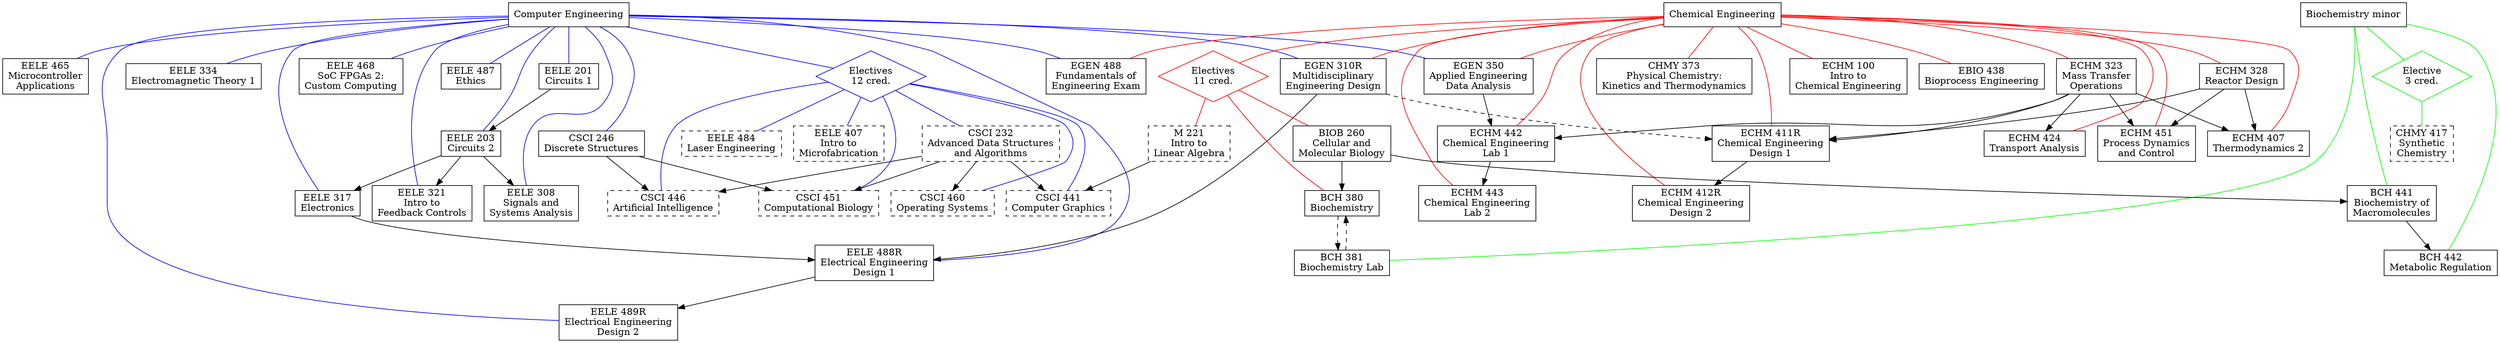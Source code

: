 digraph future {

    {node [shape=box];
    {rank=same;
        "Computer Engineering" ->
        "Chemical Engineering" ->
        "Biochemistry minor"
	[arrowhead=none,color=invis];
	}
    }

    {node [shape=box];

        "ECHM 100"  [label="\N\nIntro to\nChemical Engineering"];
        "EGEN 350"  [label="\N\nApplied Engineering\nData Analysis"];
        "EBIO 438"  [label="\N\nBioprocess Engineering"];
        "EGEN 310R" [label="\N\nMultidisciplinary\nEngineering Design"];
        "ECHM 323"  [label="\N\nMass Transfer\nOperations"];
        "ECHM 328"  [label="\N\nReactor Design"];
        "ECHM 411R" [label="\N\nChemical Engineering\nDesign 1"];
        "ECHM 442"  [label="\N\nChemical Engineering\nLab 1"];
        "ECHM 407"  [label="\N\nThermodynamics 2"];
        "ECHM 424"  [label="\N\nTransport Analysis"];
        "ECHM 412R" [label="\N\nChemical Engineering\nDesign 2"];
        "ECHM 451"  [label="\N\nProcess Dynamics\nand Control"];
        "CHMY 373"  [label="\N\nPhysical Chemistry:\nKinetics and Thermodynamics"];
        "EGEN 488"  [label="\N\nFundamentals of\nEngineering Exam"];
        "ECHM 443"  [label="\N\nChemical Engineering\nLab 2"];
        CHELECTIVES [label="Electives\n11 cred.",shape=diamond,color=red]

        "EELE 201"  [label="\N\nCircuits 1"];
        "EELE 203"  [label="\N\nCircuits 2"];
        "EELE 308"  [label="\N\nSignals and\nSystems Analysis"];
        "EELE 317"  [label="\N\nElectronics"];
        "CSCI 246"  [label="\N\nDiscrete Structures"];
        "EELE 465"  [label="\N\nMicrocontroller\nApplications"];
        "EELE 321"  [label="\N\nIntro to\nFeedback Controls"];
        "EELE 334"  [label="\N\nElectromagnetic Theory 1"];
        "EELE 488R" [label="\N\nElectrical Engineering\nDesign 1"];
        "EELE 468"  [label="\N\nSoC FPGAs 2:\nCustom Computing"];
        "EELE 489R" [label="\N\nElectrical Engineering\nDesign 2"];
        "EELE 487"  [label="\N\nEthics"];
        COELECTIVES [label="Electives\n12 cred.",shape=diamond,color=blue]

        "BCH 441"   [label="\N\nBiochemistry of\nMacromolecules"];
        "BCH 442"   [label="\N\nMetabolic Regulation"];
        "BCH 380"   [label="\N\nBiochemistry"];
        "BCH 381"   [label="\N\nBiochemistry Lab"];
        BCELECTIVES [label="Elective\n3 cred.",shape=diamond,color=green]

        "CHMY 417"  [label="\N\nSynthetic\nChemistry",style=dashed];
        "CSCI 460"  [label="\N\nOperating Systems",style=dashed];
        "CSCI 441"  [label="\N\nComputer Graphics",style=dashed];
        "EELE 484"  [label="\N\nLaser Engineering",style=dashed];
        "EELE 407"  [label="\N\nIntro to\nMicrofabrication",style=dashed];
	"CSCI 446"  [label="\N\nArtificial Intelligence",style=dashed];
	"CSCI 451"  [label="\N\nComputational Biology",style=dashed];

        "BIOB 260"  [label="\N\nCellular and\nMolecular Biology"];
        "CSCI 232"  [label="\N\nAdvanced Data Structures\nand Algorithms",style=dashed];
	"M 221"     [label="\N\nIntro to\nLinear Algebra",style=dashed];
    }

    "Chemical Engineering" -> { "ECHM 100" "EGEN 350" "EBIO 438"
        "EGEN 310R" "ECHM 323" "ECHM 328" "ECHM 411R" "ECHM 442"
        "ECHM 407" "ECHM 424" "ECHM 412R" "ECHM 451" "CHMY 373"
        "EGEN 488" "ECHM 443" CHELECTIVES }
        [arrowhead=none,color=red];

    "Computer Engineering" -> { "EELE 201" "EGEN 350" "EELE 203"
        "EGEN 310R" "EELE 308" "EELE 317" "CSCI 246" "EELE 465"
        "EELE 321" "EELE 334" "EELE 488R" "EELE 468" "EGEN 488"
        "EELE 489R" "EELE 487" COELECTIVES }
        [arrowhead=none,color=blue];

    "Biochemistry minor" -> { "BCH 441" "BCH 442" "BCH 381"
        BCELECTIVES }
        [arrowhead=none,color=green];

    { "ECHM 323" "ECHM 328" } -> "ECHM 411R";
    "EGEN 310R" -> "ECHM 411R" [style=dashed];
    { "ECHM 323" "EGEN 350" } -> "ECHM 442";
    { "ECHM 323" "ECHM 328"} -> "ECHM 407";
    "ECHM 323" -> "ECHM 424";
    "ECHM 411R" -> "ECHM 412R";
    { "ECHM 323" "ECHM 328" } -> "ECHM 451";
    "ECHM 442" -> "ECHM 443";

    "EELE 201" -> "EELE 203";
    "EELE 203" -> "EELE 308";
    "EELE 203" -> "EELE 317";
    "EELE 203" -> "EELE 321";
    { "EELE 317" "EGEN 310R" } -> "EELE 488R";
    "EELE 488R" -> "EELE 489R";
    COELECTIVES;

    "BIOB 260" -> "BCH 380";
    "BCH 380" -> "BCH 381" [style=dashed];
    "BCH 381" -> "BCH 380" [style=dashed];
    "BIOB 260" -> "BCH 441";
    "BCH 441" -> "BCH 442";

    // Electives
    CHELECTIVES -> { "BIOB 260" "BCH 380" "M 221" }
    [arrowhead=none,color=red];

    COELECTIVES -> { "EELE 484" "EELE 407" "CSCI 460" "CSCI 232" "CSCI 441" "CSCI 446" "CSCI 451" }
    [arrowhead=none,color=blue];

    BCELECTIVES -> "CHMY 417"
    [arrowhead=none,color=green];

    "CSCI 232" -> { "CSCI 441" "CSCI 460" };
    "M 221" -> "CSCI 441";
    { "CSCI 246" "CSCI 232" } -> { "CSCI 446" "CSCI 451" };
}
